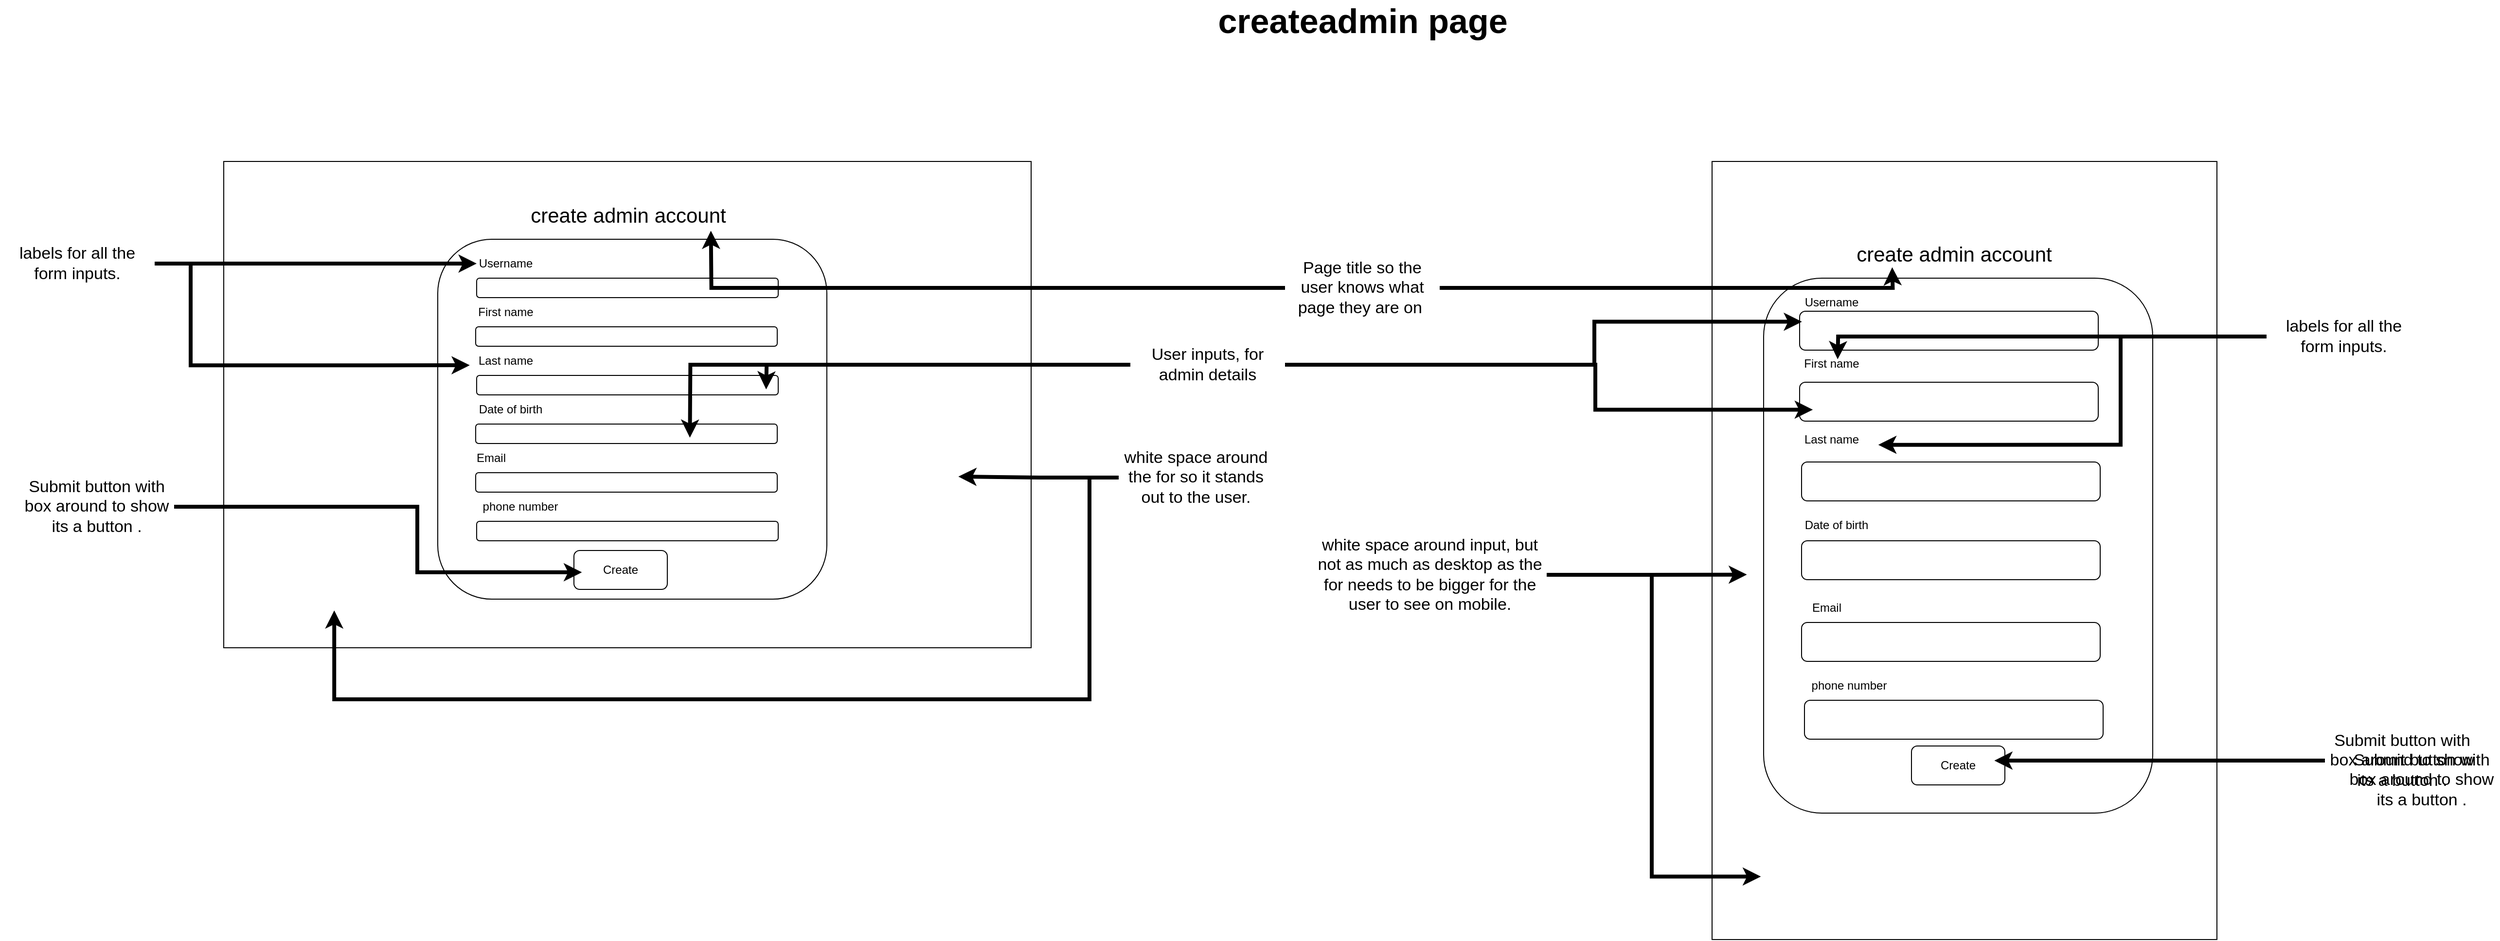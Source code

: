 <mxfile version="23.1.1" type="device">
  <diagram name="Page-1" id="rFEq4uEQu_Bq4aG-nRl8">
    <mxGraphModel dx="1877" dy="1691" grid="1" gridSize="10" guides="1" tooltips="1" connect="1" arrows="1" fold="1" page="1" pageScale="1" pageWidth="827" pageHeight="1169" math="0" shadow="0">
      <root>
        <mxCell id="0" />
        <mxCell id="1" parent="0" />
        <mxCell id="qAK4HlkKnS2D4t3khg41-2" value="`" style="rounded=0;whiteSpace=wrap;html=1;" parent="1" vertex="1">
          <mxGeometry x="90" y="110" width="830" height="500" as="geometry" />
        </mxCell>
        <mxCell id="qAK4HlkKnS2D4t3khg41-3" value="" style="rounded=1;whiteSpace=wrap;html=1;" parent="1" vertex="1">
          <mxGeometry x="310" y="190" width="400" height="370" as="geometry" />
        </mxCell>
        <mxCell id="qAK4HlkKnS2D4t3khg41-4" value="&lt;font style=&quot;font-size: 21px;&quot;&gt;create admin account&lt;/font&gt;" style="text;html=1;strokeColor=none;fillColor=none;align=center;verticalAlign=middle;whiteSpace=wrap;rounded=0;" parent="1" vertex="1">
          <mxGeometry x="291" y="150" width="430" height="30" as="geometry" />
        </mxCell>
        <mxCell id="qAK4HlkKnS2D4t3khg41-5" value="Username" style="text;html=1;strokeColor=none;fillColor=none;align=center;verticalAlign=middle;whiteSpace=wrap;rounded=0;" parent="1" vertex="1">
          <mxGeometry x="350" y="200" width="60" height="30" as="geometry" />
        </mxCell>
        <mxCell id="qAK4HlkKnS2D4t3khg41-6" value="First name" style="text;html=1;strokeColor=none;fillColor=none;align=center;verticalAlign=middle;whiteSpace=wrap;rounded=0;" parent="1" vertex="1">
          <mxGeometry x="350" y="250" width="60" height="30" as="geometry" />
        </mxCell>
        <mxCell id="qAK4HlkKnS2D4t3khg41-8" value="Last name" style="text;html=1;strokeColor=none;fillColor=none;align=center;verticalAlign=middle;whiteSpace=wrap;rounded=0;" parent="1" vertex="1">
          <mxGeometry x="350" y="300" width="60" height="30" as="geometry" />
        </mxCell>
        <mxCell id="qAK4HlkKnS2D4t3khg41-9" value="Date of birth" style="text;html=1;strokeColor=none;fillColor=none;align=center;verticalAlign=middle;whiteSpace=wrap;rounded=0;" parent="1" vertex="1">
          <mxGeometry x="320" y="350" width="130" height="30" as="geometry" />
        </mxCell>
        <mxCell id="qAK4HlkKnS2D4t3khg41-10" value="phone number" style="text;html=1;strokeColor=none;fillColor=none;align=center;verticalAlign=middle;whiteSpace=wrap;rounded=0;" parent="1" vertex="1">
          <mxGeometry x="330" y="450" width="130" height="30" as="geometry" />
        </mxCell>
        <mxCell id="qAK4HlkKnS2D4t3khg41-11" value="Email" style="text;html=1;strokeColor=none;fillColor=none;align=center;verticalAlign=middle;whiteSpace=wrap;rounded=0;" parent="1" vertex="1">
          <mxGeometry x="300" y="400" width="130" height="30" as="geometry" />
        </mxCell>
        <mxCell id="qAK4HlkKnS2D4t3khg41-12" value="" style="rounded=1;whiteSpace=wrap;html=1;" parent="1" vertex="1">
          <mxGeometry x="350" y="230" width="310" height="20" as="geometry" />
        </mxCell>
        <mxCell id="qAK4HlkKnS2D4t3khg41-13" value="" style="rounded=1;whiteSpace=wrap;html=1;" parent="1" vertex="1">
          <mxGeometry x="349" y="280" width="310" height="20" as="geometry" />
        </mxCell>
        <mxCell id="qAK4HlkKnS2D4t3khg41-14" value="" style="rounded=1;whiteSpace=wrap;html=1;" parent="1" vertex="1">
          <mxGeometry x="350" y="330" width="310" height="20" as="geometry" />
        </mxCell>
        <mxCell id="qAK4HlkKnS2D4t3khg41-15" value="" style="rounded=1;whiteSpace=wrap;html=1;" parent="1" vertex="1">
          <mxGeometry x="349" y="380" width="310" height="20" as="geometry" />
        </mxCell>
        <mxCell id="qAK4HlkKnS2D4t3khg41-17" value="" style="rounded=1;whiteSpace=wrap;html=1;" parent="1" vertex="1">
          <mxGeometry x="349" y="430" width="310" height="20" as="geometry" />
        </mxCell>
        <mxCell id="qAK4HlkKnS2D4t3khg41-18" value="" style="rounded=1;whiteSpace=wrap;html=1;" parent="1" vertex="1">
          <mxGeometry x="350" y="480" width="310" height="20" as="geometry" />
        </mxCell>
        <mxCell id="qAK4HlkKnS2D4t3khg41-19" value="Create" style="rounded=1;whiteSpace=wrap;html=1;" parent="1" vertex="1">
          <mxGeometry x="450" y="510" width="96" height="40" as="geometry" />
        </mxCell>
        <mxCell id="qAK4HlkKnS2D4t3khg41-20" value="`" style="rounded=0;whiteSpace=wrap;html=1;" parent="1" vertex="1">
          <mxGeometry x="1620" y="110" width="519" height="800" as="geometry" />
        </mxCell>
        <mxCell id="qAK4HlkKnS2D4t3khg41-21" value="" style="rounded=1;whiteSpace=wrap;html=1;" parent="1" vertex="1">
          <mxGeometry x="1673" y="230" width="400" height="550" as="geometry" />
        </mxCell>
        <mxCell id="qAK4HlkKnS2D4t3khg41-22" value="&lt;font style=&quot;font-size: 21px;&quot;&gt;create admin account&lt;/font&gt;" style="text;html=1;strokeColor=none;fillColor=none;align=center;verticalAlign=middle;whiteSpace=wrap;rounded=0;" parent="1" vertex="1">
          <mxGeometry x="1654" y="190" width="430" height="30" as="geometry" />
        </mxCell>
        <mxCell id="qAK4HlkKnS2D4t3khg41-23" value="Username" style="text;html=1;strokeColor=none;fillColor=none;align=center;verticalAlign=middle;whiteSpace=wrap;rounded=0;" parent="1" vertex="1">
          <mxGeometry x="1713" y="240" width="60" height="30" as="geometry" />
        </mxCell>
        <mxCell id="qAK4HlkKnS2D4t3khg41-24" value="First name" style="text;html=1;strokeColor=none;fillColor=none;align=center;verticalAlign=middle;whiteSpace=wrap;rounded=0;" parent="1" vertex="1">
          <mxGeometry x="1713" y="303" width="60" height="30" as="geometry" />
        </mxCell>
        <mxCell id="qAK4HlkKnS2D4t3khg41-25" value="Last name" style="text;html=1;strokeColor=none;fillColor=none;align=center;verticalAlign=middle;whiteSpace=wrap;rounded=0;" parent="1" vertex="1">
          <mxGeometry x="1713" y="381" width="60" height="30" as="geometry" />
        </mxCell>
        <mxCell id="qAK4HlkKnS2D4t3khg41-26" value="Date of birth" style="text;html=1;strokeColor=none;fillColor=none;align=center;verticalAlign=middle;whiteSpace=wrap;rounded=0;" parent="1" vertex="1">
          <mxGeometry x="1683" y="469" width="130" height="30" as="geometry" />
        </mxCell>
        <mxCell id="qAK4HlkKnS2D4t3khg41-27" value="phone number" style="text;html=1;strokeColor=none;fillColor=none;align=center;verticalAlign=middle;whiteSpace=wrap;rounded=0;" parent="1" vertex="1">
          <mxGeometry x="1696" y="634" width="130" height="30" as="geometry" />
        </mxCell>
        <mxCell id="qAK4HlkKnS2D4t3khg41-28" value="Email" style="text;html=1;strokeColor=none;fillColor=none;align=center;verticalAlign=middle;whiteSpace=wrap;rounded=0;" parent="1" vertex="1">
          <mxGeometry x="1673" y="554" width="130" height="30" as="geometry" />
        </mxCell>
        <mxCell id="qAK4HlkKnS2D4t3khg41-34" value="" style="rounded=1;whiteSpace=wrap;html=1;" parent="1" vertex="1">
          <mxGeometry x="1715" y="664" width="307" height="40" as="geometry" />
        </mxCell>
        <mxCell id="qAK4HlkKnS2D4t3khg41-35" value="Create" style="rounded=1;whiteSpace=wrap;html=1;" parent="1" vertex="1">
          <mxGeometry x="1825" y="711" width="96" height="40" as="geometry" />
        </mxCell>
        <mxCell id="qAK4HlkKnS2D4t3khg41-36" value="" style="rounded=1;whiteSpace=wrap;html=1;" parent="1" vertex="1">
          <mxGeometry x="1712" y="584" width="307" height="40" as="geometry" />
        </mxCell>
        <mxCell id="qAK4HlkKnS2D4t3khg41-37" value="" style="rounded=1;whiteSpace=wrap;html=1;" parent="1" vertex="1">
          <mxGeometry x="1712" y="500" width="307" height="40" as="geometry" />
        </mxCell>
        <mxCell id="qAK4HlkKnS2D4t3khg41-38" value="" style="rounded=1;whiteSpace=wrap;html=1;" parent="1" vertex="1">
          <mxGeometry x="1712" y="419" width="307" height="40" as="geometry" />
        </mxCell>
        <mxCell id="qAK4HlkKnS2D4t3khg41-39" value="" style="rounded=1;whiteSpace=wrap;html=1;" parent="1" vertex="1">
          <mxGeometry x="1710" y="337" width="307" height="40" as="geometry" />
        </mxCell>
        <mxCell id="qAK4HlkKnS2D4t3khg41-40" value="" style="rounded=1;whiteSpace=wrap;html=1;" parent="1" vertex="1">
          <mxGeometry x="1710" y="264" width="307" height="40" as="geometry" />
        </mxCell>
        <mxCell id="qAK4HlkKnS2D4t3khg41-44" style="edgeStyle=orthogonalEdgeStyle;shape=connector;rounded=0;orthogonalLoop=1;jettySize=auto;html=1;labelBackgroundColor=default;strokeColor=default;strokeWidth=4;align=center;verticalAlign=middle;fontFamily=Helvetica;fontSize=12;fontColor=default;endArrow=classic;" parent="1" source="qAK4HlkKnS2D4t3khg41-41" edge="1">
          <mxGeometry relative="1" as="geometry">
            <mxPoint x="1805.2" y="218.8" as="targetPoint" />
          </mxGeometry>
        </mxCell>
        <mxCell id="qAK4HlkKnS2D4t3khg41-45" style="edgeStyle=orthogonalEdgeStyle;shape=connector;rounded=0;orthogonalLoop=1;jettySize=auto;html=1;labelBackgroundColor=default;strokeColor=default;strokeWidth=4;align=center;verticalAlign=middle;fontFamily=Helvetica;fontSize=12;fontColor=default;endArrow=classic;" parent="1" source="qAK4HlkKnS2D4t3khg41-41" edge="1">
          <mxGeometry relative="1" as="geometry">
            <mxPoint x="590.8" y="181.2" as="targetPoint" />
          </mxGeometry>
        </mxCell>
        <mxCell id="qAK4HlkKnS2D4t3khg41-41" value="&lt;font style=&quot;font-size: 17px;&quot;&gt;Page title so the user knows what page they are on&amp;nbsp;&lt;/font&gt;" style="text;html=1;strokeColor=none;fillColor=none;align=center;verticalAlign=middle;whiteSpace=wrap;rounded=0;" parent="1" vertex="1">
          <mxGeometry x="1181" y="225" width="159" height="30" as="geometry" />
        </mxCell>
        <mxCell id="qAK4HlkKnS2D4t3khg41-48" style="edgeStyle=orthogonalEdgeStyle;shape=connector;rounded=0;orthogonalLoop=1;jettySize=auto;html=1;labelBackgroundColor=default;strokeColor=default;strokeWidth=4;align=center;verticalAlign=middle;fontFamily=Helvetica;fontSize=12;fontColor=default;endArrow=classic;" parent="1" source="qAK4HlkKnS2D4t3khg41-46" edge="1">
          <mxGeometry relative="1" as="geometry">
            <mxPoint x="647.6" y="344.4" as="targetPoint" />
          </mxGeometry>
        </mxCell>
        <mxCell id="qAK4HlkKnS2D4t3khg41-49" style="edgeStyle=orthogonalEdgeStyle;shape=connector;rounded=0;orthogonalLoop=1;jettySize=auto;html=1;labelBackgroundColor=default;strokeColor=default;strokeWidth=4;align=center;verticalAlign=middle;fontFamily=Helvetica;fontSize=12;fontColor=default;endArrow=classic;" parent="1" source="qAK4HlkKnS2D4t3khg41-46" edge="1">
          <mxGeometry relative="1" as="geometry">
            <mxPoint x="569.2" y="394.0" as="targetPoint" />
          </mxGeometry>
        </mxCell>
        <mxCell id="qAK4HlkKnS2D4t3khg41-50" style="edgeStyle=orthogonalEdgeStyle;shape=connector;rounded=0;orthogonalLoop=1;jettySize=auto;html=1;labelBackgroundColor=default;strokeColor=default;strokeWidth=4;align=center;verticalAlign=middle;fontFamily=Helvetica;fontSize=12;fontColor=default;endArrow=classic;" parent="1" source="qAK4HlkKnS2D4t3khg41-46" edge="1">
          <mxGeometry relative="1" as="geometry">
            <mxPoint x="1712.4" y="274.8" as="targetPoint" />
            <Array as="points">
              <mxPoint x="1499" y="319" />
              <mxPoint x="1499" y="275" />
            </Array>
          </mxGeometry>
        </mxCell>
        <mxCell id="qAK4HlkKnS2D4t3khg41-51" style="edgeStyle=orthogonalEdgeStyle;shape=connector;rounded=0;orthogonalLoop=1;jettySize=auto;html=1;labelBackgroundColor=default;strokeColor=default;strokeWidth=4;align=center;verticalAlign=middle;fontFamily=Helvetica;fontSize=12;fontColor=default;endArrow=classic;" parent="1" source="qAK4HlkKnS2D4t3khg41-46" edge="1">
          <mxGeometry relative="1" as="geometry">
            <mxPoint x="1723.6" y="365.2" as="targetPoint" />
            <Array as="points">
              <mxPoint x="1500" y="319" />
              <mxPoint x="1500" y="365" />
            </Array>
          </mxGeometry>
        </mxCell>
        <mxCell id="qAK4HlkKnS2D4t3khg41-46" value="&lt;span style=&quot;font-size: 17px;&quot;&gt;User inputs, for admin details&lt;/span&gt;" style="text;html=1;strokeColor=none;fillColor=none;align=center;verticalAlign=middle;whiteSpace=wrap;rounded=0;" parent="1" vertex="1">
          <mxGeometry x="1022" y="304" width="159" height="30" as="geometry" />
        </mxCell>
        <mxCell id="qAK4HlkKnS2D4t3khg41-53" style="edgeStyle=orthogonalEdgeStyle;shape=connector;rounded=0;orthogonalLoop=1;jettySize=auto;html=1;labelBackgroundColor=default;strokeColor=default;strokeWidth=4;align=center;verticalAlign=middle;fontFamily=Helvetica;fontSize=12;fontColor=default;endArrow=classic;" parent="1" source="qAK4HlkKnS2D4t3khg41-52" edge="1">
          <mxGeometry relative="1" as="geometry">
            <mxPoint x="845.2" y="434.0" as="targetPoint" />
          </mxGeometry>
        </mxCell>
        <mxCell id="qAK4HlkKnS2D4t3khg41-54" style="edgeStyle=orthogonalEdgeStyle;shape=connector;rounded=0;orthogonalLoop=1;jettySize=auto;html=1;labelBackgroundColor=default;strokeColor=default;strokeWidth=4;align=center;verticalAlign=middle;fontFamily=Helvetica;fontSize=12;fontColor=default;endArrow=classic;" parent="1" source="qAK4HlkKnS2D4t3khg41-52" edge="1">
          <mxGeometry relative="1" as="geometry">
            <mxPoint x="203.6" y="571.6" as="targetPoint" />
            <Array as="points">
              <mxPoint x="980" y="435" />
              <mxPoint x="980" y="663" />
              <mxPoint x="204" y="663" />
            </Array>
          </mxGeometry>
        </mxCell>
        <mxCell id="qAK4HlkKnS2D4t3khg41-52" value="&lt;span style=&quot;font-size: 17px;&quot;&gt;white space around the for so it stands out to the user.&lt;/span&gt;" style="text;html=1;strokeColor=none;fillColor=none;align=center;verticalAlign=middle;whiteSpace=wrap;rounded=0;" parent="1" vertex="1">
          <mxGeometry x="1010" y="420" width="159" height="30" as="geometry" />
        </mxCell>
        <mxCell id="qAK4HlkKnS2D4t3khg41-57" style="edgeStyle=orthogonalEdgeStyle;shape=connector;rounded=0;orthogonalLoop=1;jettySize=auto;html=1;labelBackgroundColor=default;strokeColor=default;strokeWidth=4;align=center;verticalAlign=middle;fontFamily=Helvetica;fontSize=12;fontColor=default;endArrow=classic;" parent="1" source="qAK4HlkKnS2D4t3khg41-55" edge="1">
          <mxGeometry relative="1" as="geometry">
            <mxPoint x="458.2" y="532.4" as="targetPoint" />
            <Array as="points">
              <mxPoint x="289" y="465" />
              <mxPoint x="289" y="532" />
            </Array>
          </mxGeometry>
        </mxCell>
        <mxCell id="qAK4HlkKnS2D4t3khg41-55" value="&lt;span style=&quot;font-size: 17px;&quot;&gt;Submit button with box around to show its a button .&lt;/span&gt;" style="text;html=1;strokeColor=none;fillColor=none;align=center;verticalAlign=middle;whiteSpace=wrap;rounded=0;" parent="1" vertex="1">
          <mxGeometry x="-120" y="450" width="159" height="30" as="geometry" />
        </mxCell>
        <mxCell id="qAK4HlkKnS2D4t3khg41-59" style="edgeStyle=orthogonalEdgeStyle;shape=connector;rounded=0;orthogonalLoop=1;jettySize=auto;html=1;labelBackgroundColor=default;strokeColor=default;strokeWidth=4;align=center;verticalAlign=middle;fontFamily=Helvetica;fontSize=12;fontColor=default;endArrow=classic;" parent="1" source="qAK4HlkKnS2D4t3khg41-58" edge="1">
          <mxGeometry relative="1" as="geometry">
            <mxPoint x="1910.2" y="726" as="targetPoint" />
          </mxGeometry>
        </mxCell>
        <mxCell id="qAK4HlkKnS2D4t3khg41-58" value="&lt;span style=&quot;font-size: 17px;&quot;&gt;Submit button with box around to show its a button .&lt;/span&gt;" style="text;html=1;strokeColor=none;fillColor=none;align=center;verticalAlign=middle;whiteSpace=wrap;rounded=0;" parent="1" vertex="1">
          <mxGeometry x="2250" y="711" width="159" height="30" as="geometry" />
        </mxCell>
        <mxCell id="qAK4HlkKnS2D4t3khg41-62" style="edgeStyle=orthogonalEdgeStyle;shape=connector;rounded=0;orthogonalLoop=1;jettySize=auto;html=1;labelBackgroundColor=default;strokeColor=default;strokeWidth=4;align=center;verticalAlign=middle;fontFamily=Helvetica;fontSize=12;fontColor=default;endArrow=classic;" parent="1" source="qAK4HlkKnS2D4t3khg41-61" edge="1">
          <mxGeometry relative="1" as="geometry">
            <mxPoint x="1655.8" y="534.8" as="targetPoint" />
          </mxGeometry>
        </mxCell>
        <mxCell id="qAK4HlkKnS2D4t3khg41-63" style="edgeStyle=orthogonalEdgeStyle;shape=connector;rounded=0;orthogonalLoop=1;jettySize=auto;html=1;labelBackgroundColor=default;strokeColor=default;strokeWidth=4;align=center;verticalAlign=middle;fontFamily=Helvetica;fontSize=12;fontColor=default;endArrow=classic;" parent="1" source="qAK4HlkKnS2D4t3khg41-61" edge="1">
          <mxGeometry relative="1" as="geometry">
            <mxPoint x="1670.2" y="845.2" as="targetPoint" />
            <Array as="points">
              <mxPoint x="1558" y="535" />
              <mxPoint x="1558" y="845" />
            </Array>
          </mxGeometry>
        </mxCell>
        <mxCell id="qAK4HlkKnS2D4t3khg41-61" value="&lt;span style=&quot;font-size: 17px;&quot;&gt;white&amp;nbsp;space around input, but not as much as desktop as the for needs to be bigger for the user to see on mobile.&lt;/span&gt;" style="text;html=1;strokeColor=none;fillColor=none;align=center;verticalAlign=middle;whiteSpace=wrap;rounded=0;" parent="1" vertex="1">
          <mxGeometry x="1210" y="520" width="240" height="30" as="geometry" />
        </mxCell>
        <mxCell id="qAK4HlkKnS2D4t3khg41-66" style="edgeStyle=orthogonalEdgeStyle;shape=connector;rounded=0;orthogonalLoop=1;jettySize=auto;html=1;labelBackgroundColor=default;strokeColor=default;strokeWidth=4;align=center;verticalAlign=middle;fontFamily=Helvetica;fontSize=12;fontColor=default;endArrow=classic;" parent="1" source="qAK4HlkKnS2D4t3khg41-64" edge="1">
          <mxGeometry relative="1" as="geometry">
            <mxPoint x="1749.111" y="313.333" as="targetPoint" />
          </mxGeometry>
        </mxCell>
        <mxCell id="qAK4HlkKnS2D4t3khg41-67" style="edgeStyle=orthogonalEdgeStyle;shape=connector;rounded=0;orthogonalLoop=1;jettySize=auto;html=1;labelBackgroundColor=default;strokeColor=default;strokeWidth=4;align=center;verticalAlign=middle;fontFamily=Helvetica;fontSize=12;fontColor=default;endArrow=classic;" parent="1" source="qAK4HlkKnS2D4t3khg41-64" edge="1">
          <mxGeometry relative="1" as="geometry">
            <mxPoint x="1790.889" y="401.333" as="targetPoint" />
            <Array as="points">
              <mxPoint x="2040" y="290" />
              <mxPoint x="2040" y="401" />
            </Array>
          </mxGeometry>
        </mxCell>
        <mxCell id="qAK4HlkKnS2D4t3khg41-64" value="&lt;span style=&quot;font-size: 17px;&quot;&gt;labels for all the form inputs.&lt;/span&gt;" style="text;html=1;strokeColor=none;fillColor=none;align=center;verticalAlign=middle;whiteSpace=wrap;rounded=0;" parent="1" vertex="1">
          <mxGeometry x="2190" y="275" width="159" height="30" as="geometry" />
        </mxCell>
        <mxCell id="qAK4HlkKnS2D4t3khg41-68" value="&lt;span style=&quot;font-size: 17px;&quot;&gt;Submit button with box around to show its a button .&lt;/span&gt;" style="text;html=1;strokeColor=none;fillColor=none;align=center;verticalAlign=middle;whiteSpace=wrap;rounded=0;" parent="1" vertex="1">
          <mxGeometry x="2270" y="731" width="159" height="30" as="geometry" />
        </mxCell>
        <mxCell id="qAK4HlkKnS2D4t3khg41-70" style="edgeStyle=orthogonalEdgeStyle;shape=connector;rounded=0;orthogonalLoop=1;jettySize=auto;html=1;entryX=0;entryY=0.5;entryDx=0;entryDy=0;labelBackgroundColor=default;strokeColor=default;strokeWidth=4;align=center;verticalAlign=middle;fontFamily=Helvetica;fontSize=12;fontColor=default;endArrow=classic;" parent="1" source="qAK4HlkKnS2D4t3khg41-69" target="qAK4HlkKnS2D4t3khg41-5" edge="1">
          <mxGeometry relative="1" as="geometry" />
        </mxCell>
        <mxCell id="qAK4HlkKnS2D4t3khg41-71" style="edgeStyle=orthogonalEdgeStyle;shape=connector;rounded=0;orthogonalLoop=1;jettySize=auto;html=1;labelBackgroundColor=default;strokeColor=default;strokeWidth=4;align=center;verticalAlign=middle;fontFamily=Helvetica;fontSize=12;fontColor=default;endArrow=classic;" parent="1" source="qAK4HlkKnS2D4t3khg41-69" edge="1">
          <mxGeometry relative="1" as="geometry">
            <mxPoint x="342.889" y="319.556" as="targetPoint" />
            <Array as="points">
              <mxPoint x="56" y="215" />
              <mxPoint x="56" y="320" />
            </Array>
          </mxGeometry>
        </mxCell>
        <mxCell id="qAK4HlkKnS2D4t3khg41-69" value="&lt;span style=&quot;font-size: 17px;&quot;&gt;labels for all the form inputs.&lt;/span&gt;" style="text;html=1;strokeColor=none;fillColor=none;align=center;verticalAlign=middle;whiteSpace=wrap;rounded=0;" parent="1" vertex="1">
          <mxGeometry x="-140" y="200" width="159" height="30" as="geometry" />
        </mxCell>
        <mxCell id="qAK4HlkKnS2D4t3khg41-72" value="&lt;font style=&quot;font-size: 35px;&quot;&gt;&lt;b&gt;createadmin page&lt;/b&gt;&lt;/font&gt;" style="text;html=1;strokeColor=none;fillColor=none;align=center;verticalAlign=middle;whiteSpace=wrap;rounded=0;fontSize=12;fontFamily=Helvetica;fontColor=default;" parent="1" vertex="1">
          <mxGeometry x="1035.5" y="-50" width="450" height="30" as="geometry" />
        </mxCell>
      </root>
    </mxGraphModel>
  </diagram>
</mxfile>
